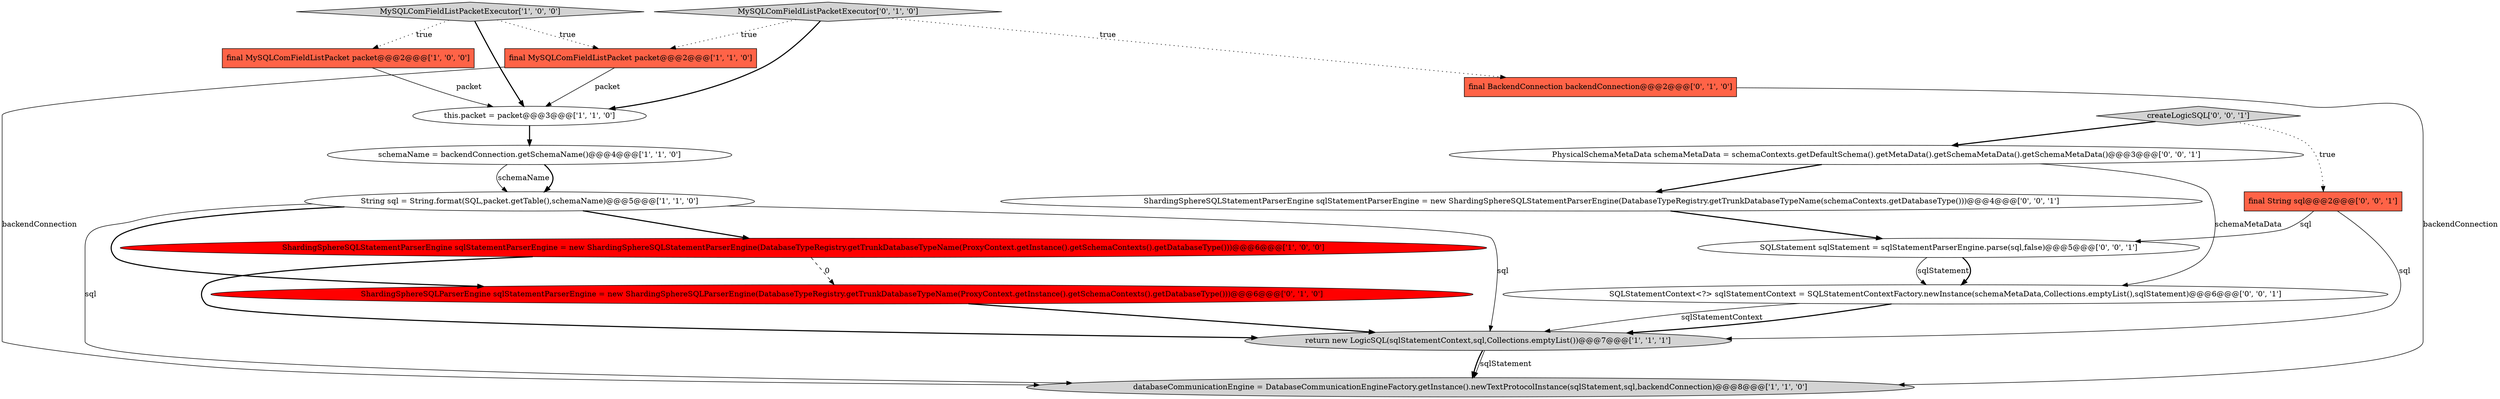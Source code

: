 digraph {
6 [style = filled, label = "String sql = String.format(SQL,packet.getTable(),schemaName)@@@5@@@['1', '1', '0']", fillcolor = white, shape = ellipse image = "AAA0AAABBB1BBB"];
16 [style = filled, label = "SQLStatementContext<?> sqlStatementContext = SQLStatementContextFactory.newInstance(schemaMetaData,Collections.emptyList(),sqlStatement)@@@6@@@['0', '0', '1']", fillcolor = white, shape = ellipse image = "AAA0AAABBB3BBB"];
17 [style = filled, label = "SQLStatement sqlStatement = sqlStatementParserEngine.parse(sql,false)@@@5@@@['0', '0', '1']", fillcolor = white, shape = ellipse image = "AAA0AAABBB3BBB"];
13 [style = filled, label = "PhysicalSchemaMetaData schemaMetaData = schemaContexts.getDefaultSchema().getMetaData().getSchemaMetaData().getSchemaMetaData()@@@3@@@['0', '0', '1']", fillcolor = white, shape = ellipse image = "AAA0AAABBB3BBB"];
4 [style = filled, label = "MySQLComFieldListPacketExecutor['1', '0', '0']", fillcolor = lightgray, shape = diamond image = "AAA0AAABBB1BBB"];
7 [style = filled, label = "ShardingSphereSQLStatementParserEngine sqlStatementParserEngine = new ShardingSphereSQLStatementParserEngine(DatabaseTypeRegistry.getTrunkDatabaseTypeName(ProxyContext.getInstance().getSchemaContexts().getDatabaseType()))@@@6@@@['1', '0', '0']", fillcolor = red, shape = ellipse image = "AAA1AAABBB1BBB"];
11 [style = filled, label = "MySQLComFieldListPacketExecutor['0', '1', '0']", fillcolor = lightgray, shape = diamond image = "AAA0AAABBB2BBB"];
3 [style = filled, label = "schemaName = backendConnection.getSchemaName()@@@4@@@['1', '1', '0']", fillcolor = white, shape = ellipse image = "AAA0AAABBB1BBB"];
9 [style = filled, label = "final BackendConnection backendConnection@@@2@@@['0', '1', '0']", fillcolor = tomato, shape = box image = "AAA0AAABBB2BBB"];
10 [style = filled, label = "ShardingSphereSQLParserEngine sqlStatementParserEngine = new ShardingSphereSQLParserEngine(DatabaseTypeRegistry.getTrunkDatabaseTypeName(ProxyContext.getInstance().getSchemaContexts().getDatabaseType()))@@@6@@@['0', '1', '0']", fillcolor = red, shape = ellipse image = "AAA1AAABBB2BBB"];
1 [style = filled, label = "return new LogicSQL(sqlStatementContext,sql,Collections.emptyList())@@@7@@@['1', '1', '1']", fillcolor = lightgray, shape = ellipse image = "AAA0AAABBB1BBB"];
2 [style = filled, label = "final MySQLComFieldListPacket packet@@@2@@@['1', '0', '0']", fillcolor = tomato, shape = box image = "AAA0AAABBB1BBB"];
14 [style = filled, label = "ShardingSphereSQLStatementParserEngine sqlStatementParserEngine = new ShardingSphereSQLStatementParserEngine(DatabaseTypeRegistry.getTrunkDatabaseTypeName(schemaContexts.getDatabaseType()))@@@4@@@['0', '0', '1']", fillcolor = white, shape = ellipse image = "AAA0AAABBB3BBB"];
15 [style = filled, label = "final String sql@@@2@@@['0', '0', '1']", fillcolor = tomato, shape = box image = "AAA0AAABBB3BBB"];
5 [style = filled, label = "final MySQLComFieldListPacket packet@@@2@@@['1', '1', '0']", fillcolor = tomato, shape = box image = "AAA0AAABBB1BBB"];
0 [style = filled, label = "this.packet = packet@@@3@@@['1', '1', '0']", fillcolor = white, shape = ellipse image = "AAA0AAABBB1BBB"];
12 [style = filled, label = "createLogicSQL['0', '0', '1']", fillcolor = lightgray, shape = diamond image = "AAA0AAABBB3BBB"];
8 [style = filled, label = "databaseCommunicationEngine = DatabaseCommunicationEngineFactory.getInstance().newTextProtocolInstance(sqlStatement,sql,backendConnection)@@@8@@@['1', '1', '0']", fillcolor = lightgray, shape = ellipse image = "AAA0AAABBB1BBB"];
0->3 [style = bold, label=""];
4->5 [style = dotted, label="true"];
13->16 [style = solid, label="schemaMetaData"];
7->1 [style = bold, label=""];
1->8 [style = bold, label=""];
16->1 [style = solid, label="sqlStatementContext"];
12->15 [style = dotted, label="true"];
17->16 [style = solid, label="sqlStatement"];
5->8 [style = solid, label="backendConnection"];
3->6 [style = bold, label=""];
14->17 [style = bold, label=""];
11->9 [style = dotted, label="true"];
11->5 [style = dotted, label="true"];
6->8 [style = solid, label="sql"];
4->0 [style = bold, label=""];
15->1 [style = solid, label="sql"];
12->13 [style = bold, label=""];
11->0 [style = bold, label=""];
9->8 [style = solid, label="backendConnection"];
16->1 [style = bold, label=""];
6->10 [style = bold, label=""];
15->17 [style = solid, label="sql"];
7->10 [style = dashed, label="0"];
1->8 [style = solid, label="sqlStatement"];
2->0 [style = solid, label="packet"];
5->0 [style = solid, label="packet"];
6->7 [style = bold, label=""];
10->1 [style = bold, label=""];
3->6 [style = solid, label="schemaName"];
13->14 [style = bold, label=""];
4->2 [style = dotted, label="true"];
17->16 [style = bold, label=""];
6->1 [style = solid, label="sql"];
}
